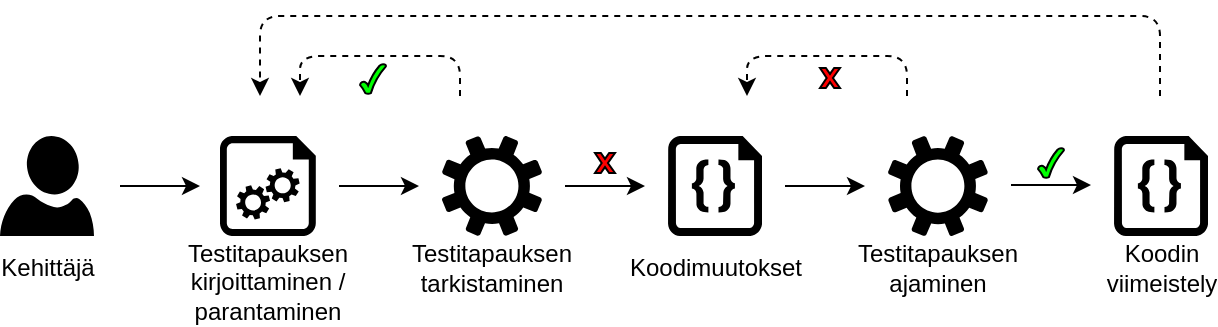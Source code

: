 <mxfile version="12.2.6" type="device" pages="1"><diagram id="MuPAMDTCijUB9QaEskjK" name="Page-1"><mxGraphModel dx="744" dy="1811" grid="1" gridSize="10" guides="1" tooltips="1" connect="1" arrows="1" fold="1" page="1" pageScale="1" pageWidth="827" pageHeight="1169" math="0" shadow="0"><root><mxCell id="0"/><mxCell id="1" parent="0"/><mxCell id="x1zbLeVORiPp-OtQ9BhK-1" value="" style="aspect=fixed;pointerEvents=1;shadow=0;dashed=0;html=1;strokeColor=none;labelPosition=center;verticalLabelPosition=bottom;verticalAlign=top;align=center;fillColor=#000000;shape=mxgraph.azure.user" parent="1" vertex="1"><mxGeometry x="90" y="220" width="47" height="50" as="geometry"/></mxCell><mxCell id="x1zbLeVORiPp-OtQ9BhK-2" value="" style="aspect=fixed;pointerEvents=1;shadow=0;dashed=0;html=1;strokeColor=none;labelPosition=center;verticalLabelPosition=bottom;verticalAlign=top;align=center;shape=mxgraph.azure.startup_task;fillColor=#000000;" parent="1" vertex="1"><mxGeometry x="200" y="220" width="48" height="50" as="geometry"/></mxCell><mxCell id="x1zbLeVORiPp-OtQ9BhK-3" value="" style="aspect=fixed;pointerEvents=1;shadow=0;dashed=0;html=1;strokeColor=none;labelPosition=center;verticalLabelPosition=bottom;verticalAlign=top;align=center;fillColor=#000000;shape=mxgraph.mscae.enterprise.settings;direction=south;" parent="1" vertex="1"><mxGeometry x="311" y="220" width="50" height="50" as="geometry"/></mxCell><mxCell id="x1zbLeVORiPp-OtQ9BhK-4" value="" style="aspect=fixed;pointerEvents=1;shadow=0;dashed=0;html=1;strokeColor=none;labelPosition=center;verticalLabelPosition=bottom;verticalAlign=top;align=center;fillColor=#000000;shape=mxgraph.azure.code_file" parent="1" vertex="1"><mxGeometry x="424" y="220" width="47" height="50" as="geometry"/></mxCell><mxCell id="x1zbLeVORiPp-OtQ9BhK-5" value="" style="aspect=fixed;pointerEvents=1;shadow=0;dashed=0;html=1;strokeColor=none;labelPosition=center;verticalLabelPosition=bottom;verticalAlign=top;align=center;fillColor=#000000;shape=mxgraph.mscae.enterprise.settings" parent="1" vertex="1"><mxGeometry x="534" y="220" width="50" height="50" as="geometry"/></mxCell><mxCell id="x1zbLeVORiPp-OtQ9BhK-6" value="" style="aspect=fixed;pointerEvents=1;shadow=0;dashed=0;html=1;strokeColor=none;labelPosition=center;verticalLabelPosition=bottom;verticalAlign=top;align=center;fillColor=#000000;shape=mxgraph.azure.code_file" parent="1" vertex="1"><mxGeometry x="647" y="220" width="47" height="50" as="geometry"/></mxCell><mxCell id="x1zbLeVORiPp-OtQ9BhK-7" value="" style="endArrow=classic;html=1;" parent="1" edge="1"><mxGeometry width="50" height="50" relative="1" as="geometry"><mxPoint x="150" y="245" as="sourcePoint"/><mxPoint x="190" y="245" as="targetPoint"/></mxGeometry></mxCell><mxCell id="x1zbLeVORiPp-OtQ9BhK-8" value="" style="endArrow=classic;html=1;" parent="1" edge="1"><mxGeometry width="50" height="50" relative="1" as="geometry"><mxPoint x="259.5" y="245" as="sourcePoint"/><mxPoint x="299.5" y="245" as="targetPoint"/></mxGeometry></mxCell><mxCell id="x1zbLeVORiPp-OtQ9BhK-9" value="" style="endArrow=classic;html=1;" parent="1" edge="1"><mxGeometry width="50" height="50" relative="1" as="geometry"><mxPoint x="372.5" y="245" as="sourcePoint"/><mxPoint x="412.5" y="245" as="targetPoint"/></mxGeometry></mxCell><mxCell id="x1zbLeVORiPp-OtQ9BhK-10" value="" style="endArrow=classic;html=1;" parent="1" edge="1"><mxGeometry width="50" height="50" relative="1" as="geometry"><mxPoint x="482.5" y="245" as="sourcePoint"/><mxPoint x="522.5" y="245" as="targetPoint"/></mxGeometry></mxCell><mxCell id="x1zbLeVORiPp-OtQ9BhK-11" value="" style="endArrow=classic;html=1;" parent="1" edge="1"><mxGeometry width="50" height="50" relative="1" as="geometry"><mxPoint x="595.5" y="244.5" as="sourcePoint"/><mxPoint x="635.5" y="244.5" as="targetPoint"/></mxGeometry></mxCell><mxCell id="x1zbLeVORiPp-OtQ9BhK-12" value="" style="endArrow=classic;html=1;dashed=1;" parent="1" edge="1"><mxGeometry width="50" height="50" relative="1" as="geometry"><mxPoint x="670" y="200" as="sourcePoint"/><mxPoint x="220" y="200" as="targetPoint"/><Array as="points"><mxPoint x="670" y="160"/><mxPoint x="220" y="160"/></Array></mxGeometry></mxCell><mxCell id="x1zbLeVORiPp-OtQ9BhK-13" value="&lt;div&gt;Testitapauksen kirjoittaminen / parantaminen&lt;br&gt;&lt;/div&gt;" style="text;html=1;strokeColor=none;fillColor=none;align=center;verticalAlign=middle;whiteSpace=wrap;rounded=0;" parent="1" vertex="1"><mxGeometry x="204" y="283" width="40" height="20" as="geometry"/></mxCell><mxCell id="x1zbLeVORiPp-OtQ9BhK-14" value="&lt;div&gt;Testitapauksen tarkistaminen&lt;/div&gt;" style="text;html=1;strokeColor=none;fillColor=none;align=center;verticalAlign=middle;whiteSpace=wrap;rounded=0;" parent="1" vertex="1"><mxGeometry x="316" y="276" width="40" height="20" as="geometry"/></mxCell><mxCell id="x1zbLeVORiPp-OtQ9BhK-15" value="&lt;div&gt;Koodimuutokset&lt;/div&gt;" style="text;html=1;strokeColor=none;fillColor=none;align=center;verticalAlign=middle;whiteSpace=wrap;rounded=0;" parent="1" vertex="1"><mxGeometry x="427.5" y="276" width="40" height="20" as="geometry"/></mxCell><mxCell id="x1zbLeVORiPp-OtQ9BhK-16" value="Testitapauksen ajaminen" style="text;html=1;strokeColor=none;fillColor=none;align=center;verticalAlign=middle;whiteSpace=wrap;rounded=0;" parent="1" vertex="1"><mxGeometry x="539" y="276" width="40" height="20" as="geometry"/></mxCell><mxCell id="x1zbLeVORiPp-OtQ9BhK-17" value="&lt;div&gt;Koodin viimeistely&lt;/div&gt;" style="text;html=1;strokeColor=none;fillColor=none;align=center;verticalAlign=middle;whiteSpace=wrap;rounded=0;" parent="1" vertex="1"><mxGeometry x="650.5" y="276" width="40" height="20" as="geometry"/></mxCell><mxCell id="x1zbLeVORiPp-OtQ9BhK-18" value="Kehittäjä" style="text;html=1;strokeColor=none;fillColor=none;align=center;verticalAlign=middle;whiteSpace=wrap;rounded=0;" parent="1" vertex="1"><mxGeometry x="93.5" y="276" width="40" height="20" as="geometry"/></mxCell><mxCell id="ilBSuBhGHpoaoo5IuwCY-4" value="" style="verticalLabelPosition=bottom;verticalAlign=top;html=1;shape=mxgraph.basic.x;fillColor=#FF0000;" parent="1" vertex="1"><mxGeometry x="387.5" y="228.5" width="10" height="10" as="geometry"/></mxCell><mxCell id="Y8CDrRGO_KztUnwFL6J8-1" value="" style="endArrow=classic;html=1;dashed=1;" parent="1" edge="1"><mxGeometry width="50" height="50" relative="1" as="geometry"><mxPoint x="320" y="200" as="sourcePoint"/><mxPoint x="240" y="200" as="targetPoint"/><Array as="points"><mxPoint x="320" y="180"/><mxPoint x="240" y="180"/></Array></mxGeometry></mxCell><mxCell id="Y8CDrRGO_KztUnwFL6J8-2" value="" style="endArrow=classic;html=1;dashed=1;" parent="1" edge="1"><mxGeometry width="50" height="50" relative="1" as="geometry"><mxPoint x="543.5" y="200" as="sourcePoint"/><mxPoint x="463.5" y="200" as="targetPoint"/><Array as="points"><mxPoint x="543.5" y="180"/><mxPoint x="463.5" y="180"/></Array></mxGeometry></mxCell><mxCell id="Y8CDrRGO_KztUnwFL6J8-3" value="" style="verticalLabelPosition=bottom;verticalAlign=top;html=1;shape=mxgraph.basic.tick;fillColor=#00FF00;" parent="1" vertex="1"><mxGeometry x="270" y="184" width="13" height="15" as="geometry"/></mxCell><mxCell id="Y8CDrRGO_KztUnwFL6J8-5" value="" style="verticalLabelPosition=bottom;verticalAlign=top;html=1;shape=mxgraph.basic.tick;fillColor=#00FF00;" parent="1" vertex="1"><mxGeometry x="609" y="226" width="13" height="15" as="geometry"/></mxCell><mxCell id="Y8CDrRGO_KztUnwFL6J8-6" value="" style="verticalLabelPosition=bottom;verticalAlign=top;html=1;shape=mxgraph.basic.x;fillColor=#FF0000;" parent="1" vertex="1"><mxGeometry x="500" y="186" width="10" height="10" as="geometry"/></mxCell></root></mxGraphModel></diagram></mxfile>
